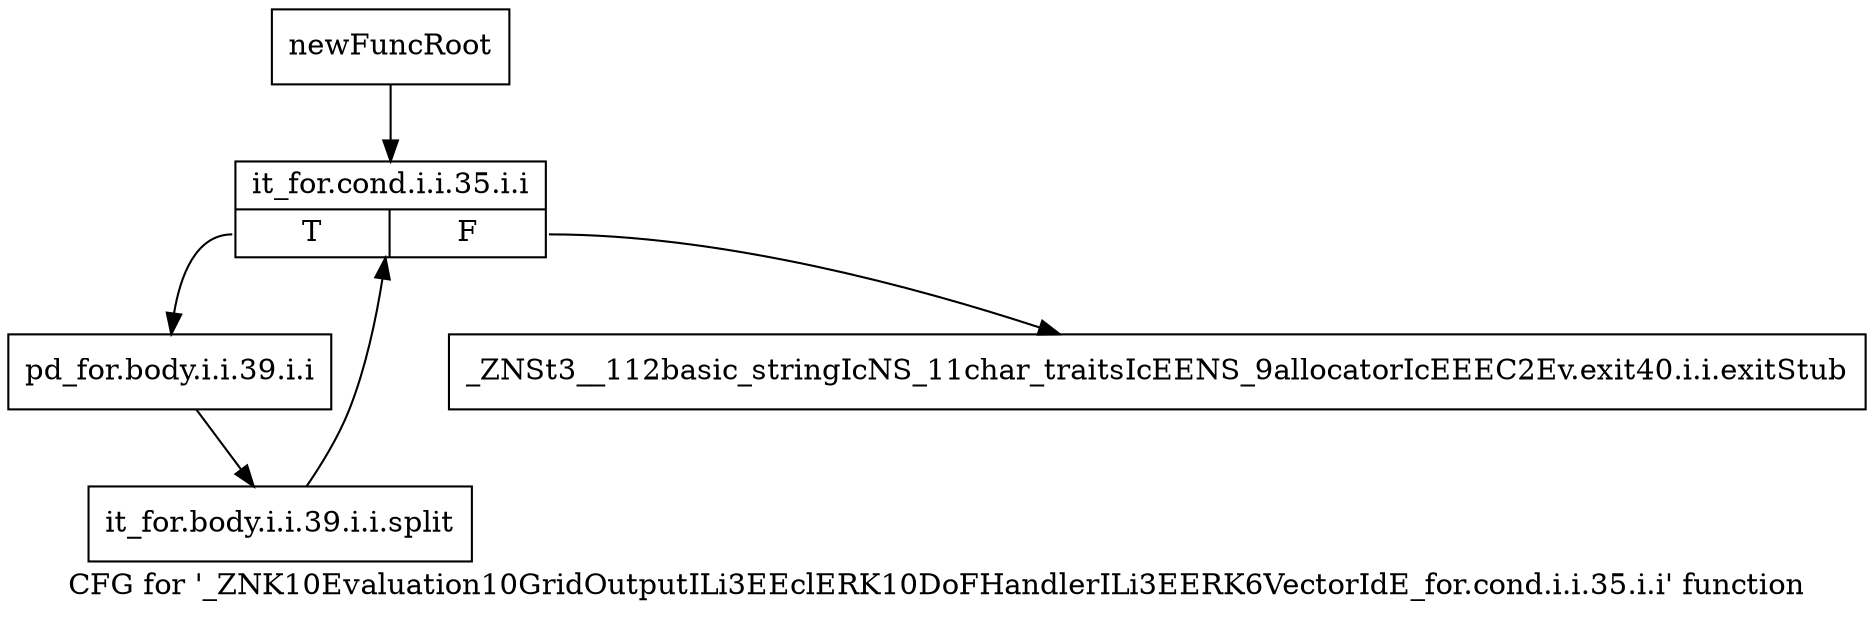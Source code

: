 digraph "CFG for '_ZNK10Evaluation10GridOutputILi3EEclERK10DoFHandlerILi3EERK6VectorIdE_for.cond.i.i.35.i.i' function" {
	label="CFG for '_ZNK10Evaluation10GridOutputILi3EEclERK10DoFHandlerILi3EERK6VectorIdE_for.cond.i.i.35.i.i' function";

	Node0x9749190 [shape=record,label="{newFuncRoot}"];
	Node0x9749190 -> Node0x9749230;
	Node0x97491e0 [shape=record,label="{_ZNSt3__112basic_stringIcNS_11char_traitsIcEENS_9allocatorIcEEEC2Ev.exit40.i.i.exitStub}"];
	Node0x9749230 [shape=record,label="{it_for.cond.i.i.35.i.i|{<s0>T|<s1>F}}"];
	Node0x9749230:s0 -> Node0x9749280;
	Node0x9749230:s1 -> Node0x97491e0;
	Node0x9749280 [shape=record,label="{pd_for.body.i.i.39.i.i}"];
	Node0x9749280 -> Node0x971b250;
	Node0x971b250 [shape=record,label="{it_for.body.i.i.39.i.i.split}"];
	Node0x971b250 -> Node0x9749230;
}
